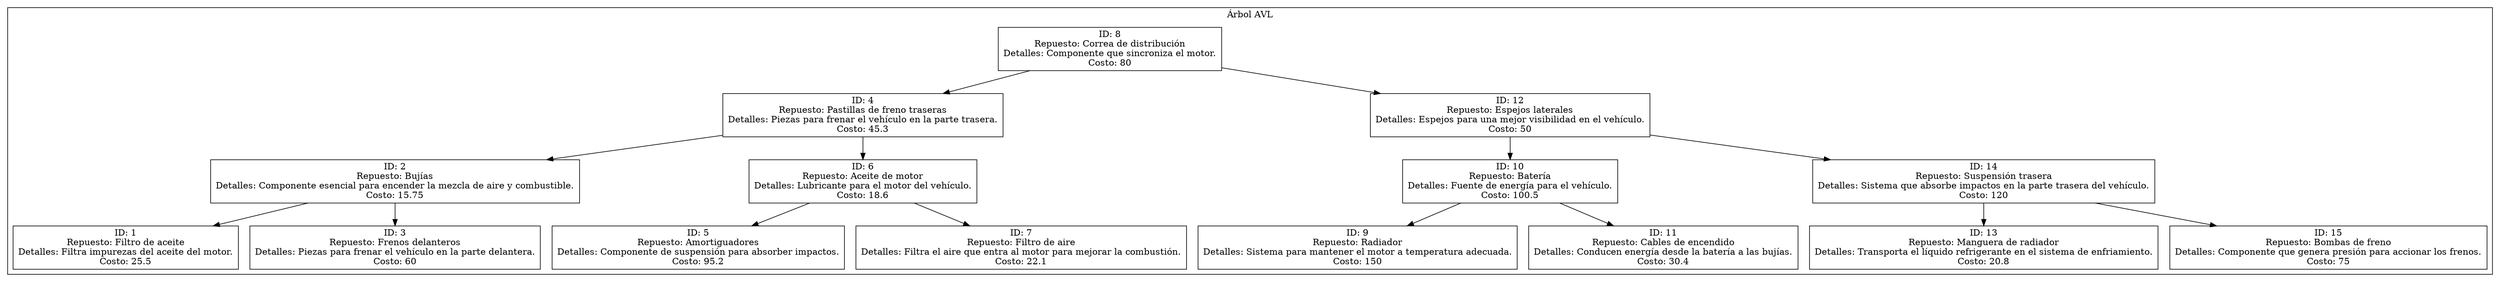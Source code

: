 digraph ALVTree {
    node [shape=box];
    rankdir=TB;
    subgraph cluster_0 {
        label = "Árbol AVL";
        "8" [label="ID: 8\nRepuesto: Correa de distribución\nDetalles: Componente que sincroniza el motor.\nCosto: 80"];
        "4" [label="ID: 4\nRepuesto: Pastillas de freno traseras\nDetalles: Piezas para frenar el vehículo en la parte trasera.\nCosto: 45.3"];
        "2" [label="ID: 2\nRepuesto: Bujías\nDetalles: Componente esencial para encender la mezcla de aire y combustible.\nCosto: 15.75"];
        "1" [label="ID: 1\nRepuesto: Filtro de aceite\nDetalles: Filtra impurezas del aceite del motor.\nCosto: 25.5"];
        "3" [label="ID: 3\nRepuesto: Frenos delanteros\nDetalles: Piezas para frenar el vehículo en la parte delantera.\nCosto: 60"];
        "6" [label="ID: 6\nRepuesto: Aceite de motor\nDetalles: Lubricante para el motor del vehículo.\nCosto: 18.6"];
        "5" [label="ID: 5\nRepuesto: Amortiguadores\nDetalles: Componente de suspensión para absorber impactos.\nCosto: 95.2"];
        "7" [label="ID: 7\nRepuesto: Filtro de aire\nDetalles: Filtra el aire que entra al motor para mejorar la combustión.\nCosto: 22.1"];
        "12" [label="ID: 12\nRepuesto: Espejos laterales\nDetalles: Espejos para una mejor visibilidad en el vehículo.\nCosto: 50"];
        "10" [label="ID: 10\nRepuesto: Batería\nDetalles: Fuente de energía para el vehículo.\nCosto: 100.5"];
        "9" [label="ID: 9\nRepuesto: Radiador\nDetalles: Sistema para mantener el motor a temperatura adecuada.\nCosto: 150"];
        "11" [label="ID: 11\nRepuesto: Cables de encendido\nDetalles: Conducen energía desde la batería a las bujías.\nCosto: 30.4"];
        "14" [label="ID: 14\nRepuesto: Suspensión trasera\nDetalles: Sistema que absorbe impactos en la parte trasera del vehículo.\nCosto: 120"];
        "13" [label="ID: 13\nRepuesto: Manguera de radiador\nDetalles: Transporta el líquido refrigerante en el sistema de enfriamiento.\nCosto: 20.8"];
        "15" [label="ID: 15\nRepuesto: Bombas de freno\nDetalles: Componente que genera presión para accionar los frenos.\nCosto: 75"];
        "8" -> "4";
        "8" -> "12";
        "4" -> "2";
        "4" -> "6";
        "2" -> "1";
        "2" -> "3";
        "6" -> "5";
        "6" -> "7";
        "12" -> "10";
        "12" -> "14";
        "10" -> "9";
        "10" -> "11";
        "14" -> "13";
        "14" -> "15";
    }
}

